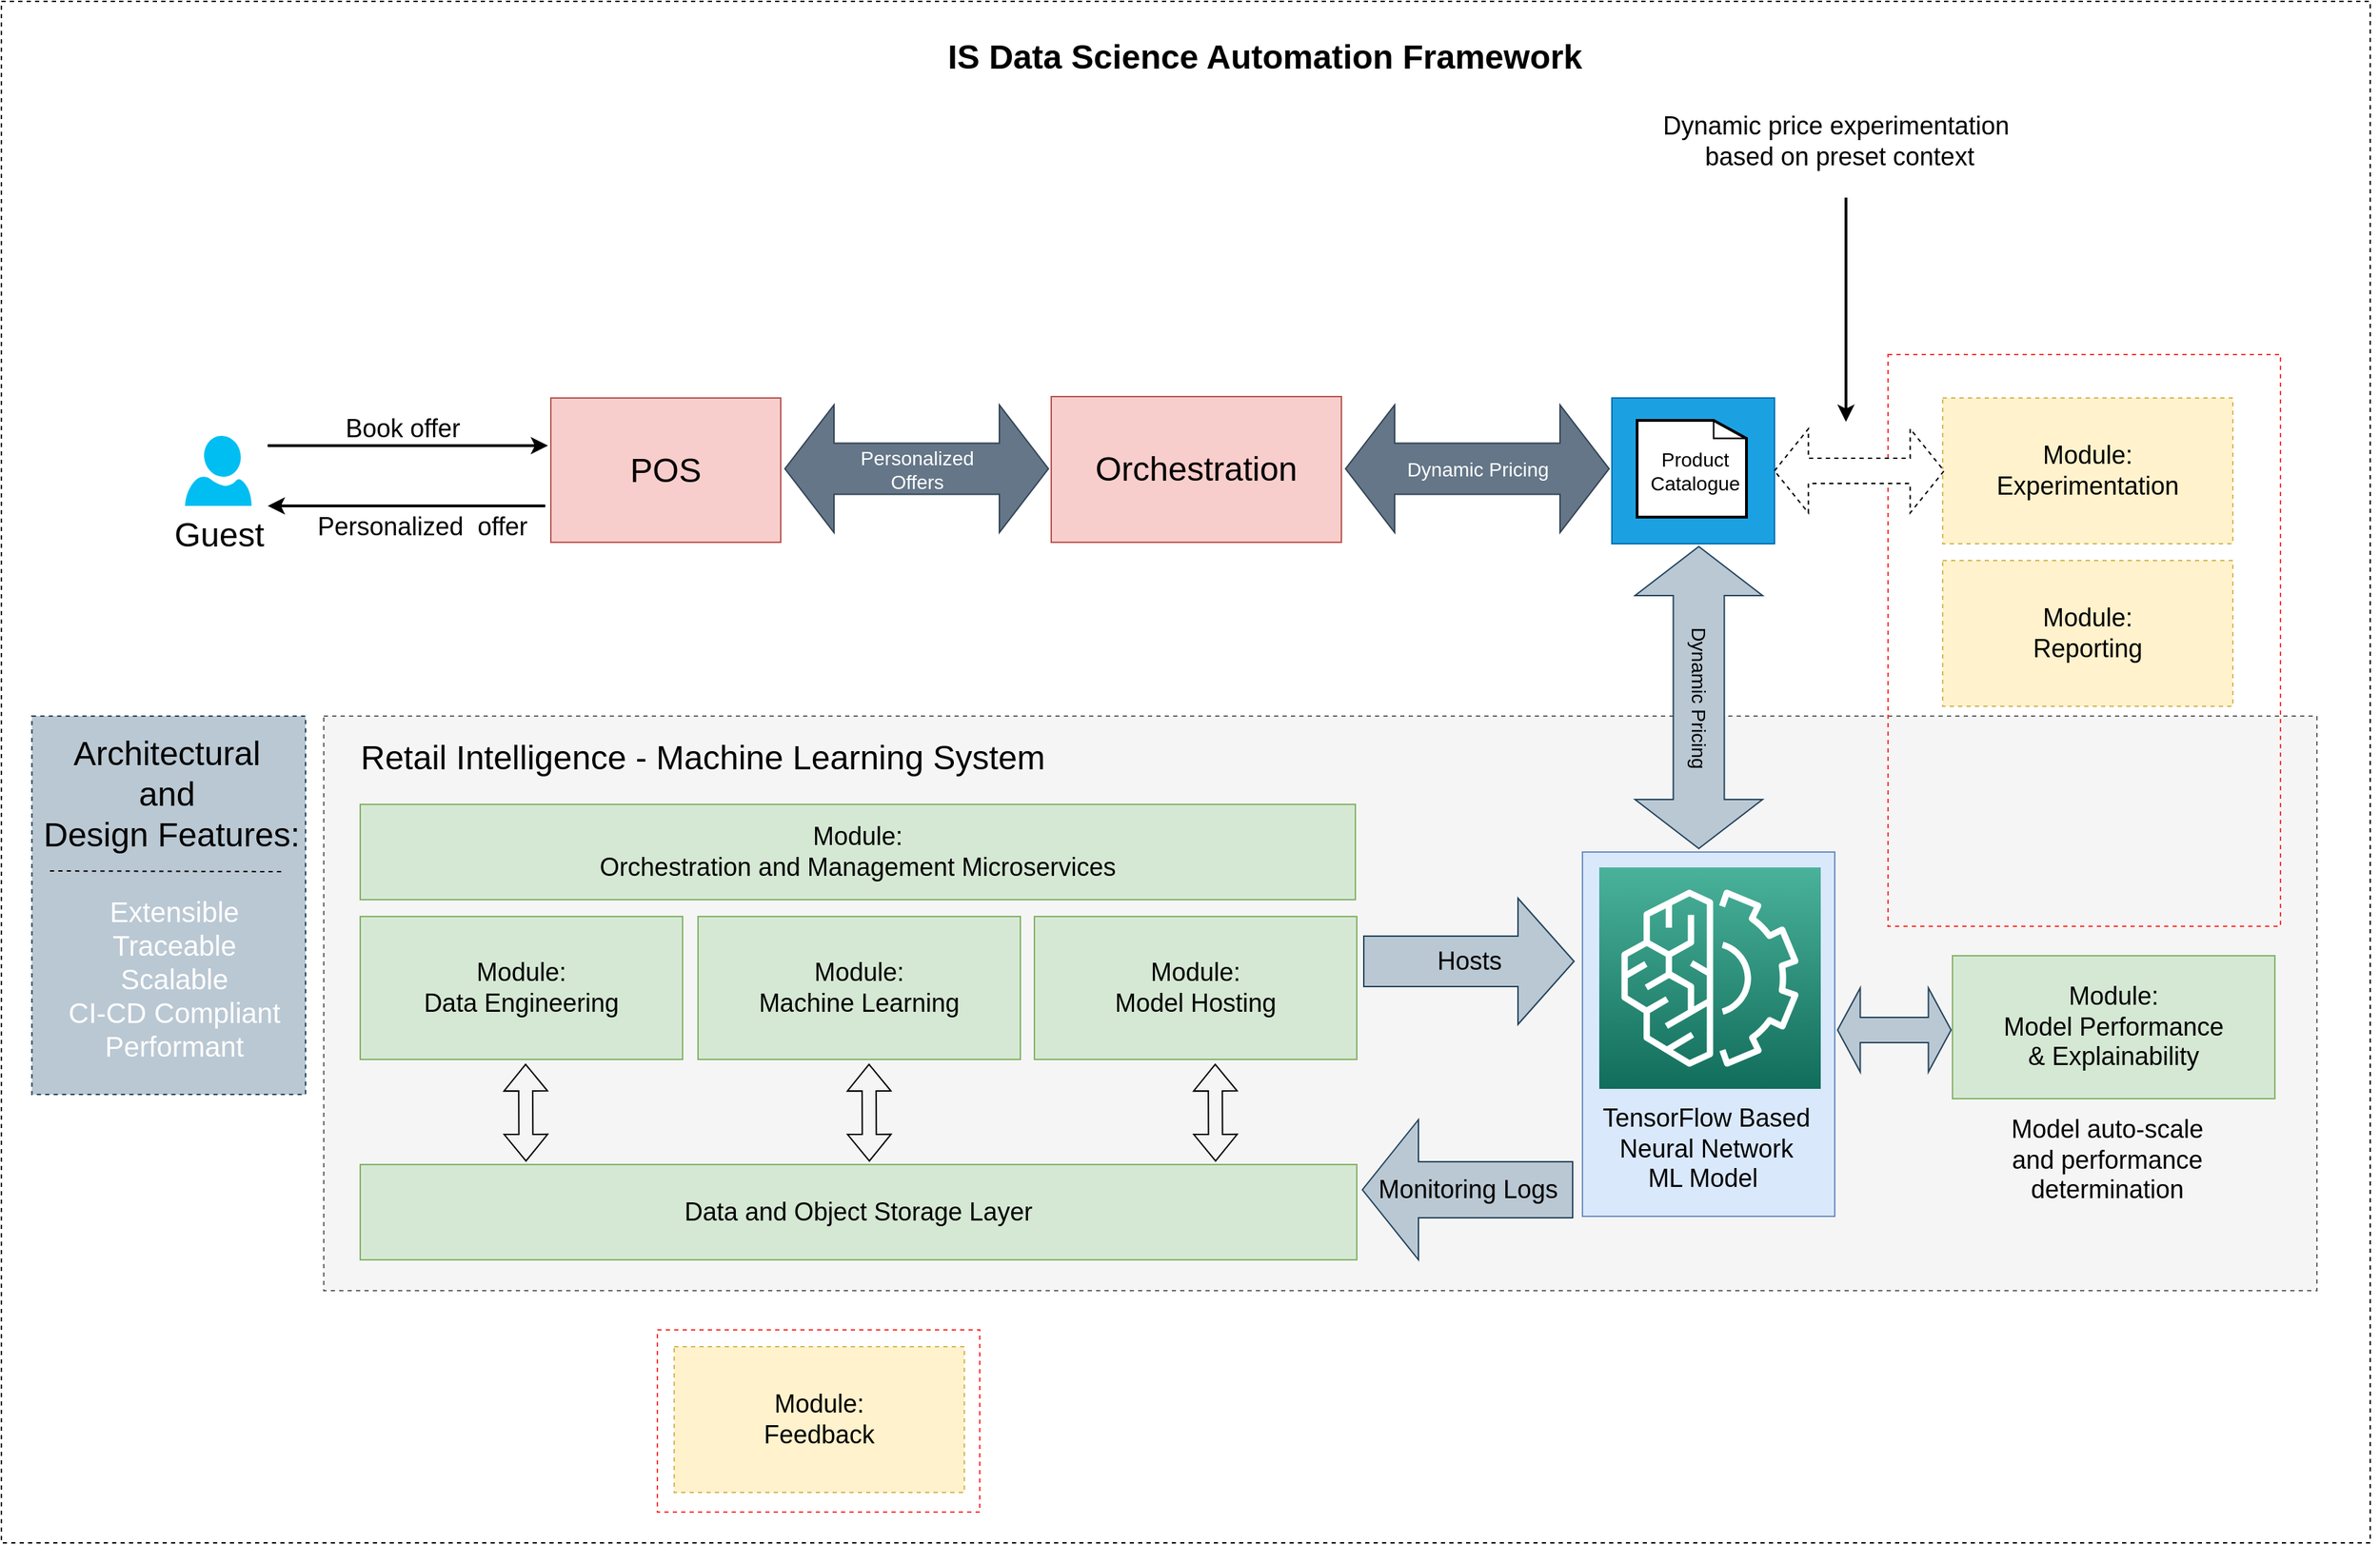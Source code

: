<mxfile version="21.1.5" type="github">
  <diagram name="Page-1" id="74b105a0-9070-1c63-61bc-23e55f88626e">
    <mxGraphModel dx="1764" dy="1044" grid="1" gridSize="10" guides="1" tooltips="1" connect="1" arrows="1" fold="1" page="1" pageScale="1.5" pageWidth="1169" pageHeight="826" background="none" math="0" shadow="0">
      <root>
        <mxCell id="0" style=";html=1;" />
        <mxCell id="1" style=";html=1;" parent="0" />
        <mxCell id="boQCoTf2LVf0JerHzZlF-68" value="" style="rounded=0;whiteSpace=wrap;html=1;dashed=1;" vertex="1" parent="1">
          <mxGeometry x="40" y="20" width="1690" height="1100" as="geometry" />
        </mxCell>
        <mxCell id="boQCoTf2LVf0JerHzZlF-67" value="" style="rounded=0;whiteSpace=wrap;html=1;fillColor=none;dashed=1;strokeColor=#FF3333;" vertex="1" parent="1">
          <mxGeometry x="508" y="968" width="230" height="130" as="geometry" />
        </mxCell>
        <mxCell id="boQCoTf2LVf0JerHzZlF-33" value="" style="rounded=0;whiteSpace=wrap;html=1;fillColor=#f5f5f5;dashed=1;strokeColor=#666666;fontColor=#333333;" vertex="1" parent="1">
          <mxGeometry x="270" y="530" width="1422" height="410" as="geometry" />
        </mxCell>
        <mxCell id="boQCoTf2LVf0JerHzZlF-29" value="" style="rounded=0;whiteSpace=wrap;html=1;fillColor=none;dashed=1;strokeColor=#FF3333;" vertex="1" parent="1">
          <mxGeometry x="1386" y="272" width="280" height="408" as="geometry" />
        </mxCell>
        <mxCell id="10b056a9c633e61c-30" value="IS Data Science Automation Framework" style="text;strokeColor=none;fillColor=none;html=1;fontSize=24;fontStyle=1;verticalAlign=middle;align=center;" parent="1" vertex="1">
          <mxGeometry x="146" y="40" width="1590" height="40" as="geometry" />
        </mxCell>
        <mxCell id="boQCoTf2LVf0JerHzZlF-1" value="&lt;font style=&quot;font-size: 24px;&quot;&gt;Guest&lt;/font&gt;" style="verticalLabelPosition=bottom;html=1;verticalAlign=top;align=center;strokeColor=none;fillColor=#00BEF2;shape=mxgraph.azure.user;" vertex="1" parent="1">
          <mxGeometry x="171" y="330" width="47.5" height="50" as="geometry" />
        </mxCell>
        <mxCell id="boQCoTf2LVf0JerHzZlF-5" value="&lt;font style=&quot;font-size: 24px;&quot;&gt;POS&lt;/font&gt;" style="rounded=0;whiteSpace=wrap;html=1;fillColor=#f8cecc;strokeColor=#b85450;" vertex="1" parent="1">
          <mxGeometry x="432" y="303" width="164" height="103" as="geometry" />
        </mxCell>
        <mxCell id="boQCoTf2LVf0JerHzZlF-6" value="" style="endArrow=classic;html=1;rounded=0;strokeWidth=2;" edge="1" parent="1">
          <mxGeometry width="50" height="50" relative="1" as="geometry">
            <mxPoint x="230" y="337" as="sourcePoint" />
            <mxPoint x="430" y="337" as="targetPoint" />
          </mxGeometry>
        </mxCell>
        <mxCell id="boQCoTf2LVf0JerHzZlF-7" value="" style="endArrow=classic;html=1;rounded=0;strokeWidth=2;" edge="1" parent="1">
          <mxGeometry width="50" height="50" relative="1" as="geometry">
            <mxPoint x="428" y="380" as="sourcePoint" />
            <mxPoint x="230" y="380" as="targetPoint" />
          </mxGeometry>
        </mxCell>
        <mxCell id="boQCoTf2LVf0JerHzZlF-8" value="&lt;font style=&quot;font-size: 18px;&quot;&gt;Book offer&lt;/font&gt;" style="text;html=1;align=center;verticalAlign=middle;resizable=0;points=[];autosize=1;strokeColor=none;fillColor=none;" vertex="1" parent="1">
          <mxGeometry x="271" y="305" width="110" height="40" as="geometry" />
        </mxCell>
        <mxCell id="boQCoTf2LVf0JerHzZlF-9" value="&lt;font style=&quot;font-size: 18px;&quot;&gt;Personalized&amp;nbsp; offer&lt;/font&gt;" style="text;html=1;align=center;verticalAlign=middle;resizable=0;points=[];autosize=1;strokeColor=none;fillColor=none;" vertex="1" parent="1">
          <mxGeometry x="255" y="375" width="170" height="40" as="geometry" />
        </mxCell>
        <mxCell id="boQCoTf2LVf0JerHzZlF-13" value="&lt;font style=&quot;font-size: 14px;&quot;&gt;Personalized&lt;br&gt;Offers&lt;/font&gt;" style="html=1;shadow=0;dashed=0;align=center;verticalAlign=middle;shape=mxgraph.arrows2.twoWayArrow;dy=0.6;dx=35;fillColor=#647687;fontColor=#ffffff;strokeColor=#314354;" vertex="1" parent="1">
          <mxGeometry x="599" y="308" width="188" height="91" as="geometry" />
        </mxCell>
        <mxCell id="boQCoTf2LVf0JerHzZlF-18" value="&lt;font style=&quot;font-size: 24px;&quot;&gt;Orchestration&lt;/font&gt;" style="rounded=0;whiteSpace=wrap;html=1;fillColor=#f8cecc;strokeColor=#b85450;" vertex="1" parent="1">
          <mxGeometry x="789" y="302" width="207" height="104" as="geometry" />
        </mxCell>
        <mxCell id="boQCoTf2LVf0JerHzZlF-19" value="&lt;span style=&quot;font-size: 14px;&quot;&gt;&lt;font color=&quot;#ffffff&quot;&gt;Dynamic Pricing&lt;/font&gt;&lt;/span&gt;" style="html=1;shadow=0;dashed=0;align=center;verticalAlign=middle;shape=mxgraph.arrows2.twoWayArrow;dy=0.6;dx=35;fillColor=#647687;strokeColor=#314354;fontColor=#ffffff;" vertex="1" parent="1">
          <mxGeometry x="999" y="308" width="188" height="91" as="geometry" />
        </mxCell>
        <mxCell id="boQCoTf2LVf0JerHzZlF-20" value="" style="rounded=0;whiteSpace=wrap;html=1;fillColor=#1ba1e2;fontColor=#ffffff;strokeColor=#006EAF;" vertex="1" parent="1">
          <mxGeometry x="1189" y="303" width="116" height="104" as="geometry" />
        </mxCell>
        <mxCell id="boQCoTf2LVf0JerHzZlF-22" value="" style="shape=mxgraph.cisco.misc.page_icon;html=1;pointerEvents=1;dashed=0;strokeWidth=2;verticalLabelPosition=bottom;verticalAlign=top;align=center;outlineConnect=0;" vertex="1" parent="1">
          <mxGeometry x="1207" y="319" width="78" height="69" as="geometry" />
        </mxCell>
        <mxCell id="boQCoTf2LVf0JerHzZlF-23" value="&lt;span style=&quot;font-size: 14px;&quot;&gt;Product&lt;br&gt;Catalogue&lt;/span&gt;" style="text;html=1;align=center;verticalAlign=middle;resizable=0;points=[];autosize=1;strokeColor=none;fillColor=none;" vertex="1" parent="1">
          <mxGeometry x="1203" y="330" width="90" height="50" as="geometry" />
        </mxCell>
        <mxCell id="boQCoTf2LVf0JerHzZlF-24" value="&lt;font style=&quot;font-size: 18px;&quot;&gt;Module: &lt;br&gt;Experimentation&lt;/font&gt;" style="rounded=0;whiteSpace=wrap;html=1;fillColor=#fff2cc;strokeColor=#d6b656;dashed=1;" vertex="1" parent="1">
          <mxGeometry x="1425" y="303" width="207" height="104" as="geometry" />
        </mxCell>
        <mxCell id="boQCoTf2LVf0JerHzZlF-25" value="&lt;font style=&quot;font-size: 18px;&quot;&gt;Module:&lt;br&gt;Reporting&lt;/font&gt;" style="rounded=0;whiteSpace=wrap;html=1;fillColor=#fff2cc;strokeColor=#d6b656;dashed=1;" vertex="1" parent="1">
          <mxGeometry x="1425" y="419" width="207" height="104" as="geometry" />
        </mxCell>
        <mxCell id="boQCoTf2LVf0JerHzZlF-28" value="" style="shape=doubleArrow;whiteSpace=wrap;html=1;dashed=1;" vertex="1" parent="1">
          <mxGeometry x="1305" y="325" width="121" height="60" as="geometry" />
        </mxCell>
        <mxCell id="boQCoTf2LVf0JerHzZlF-30" value="&lt;font style=&quot;font-size: 18px;&quot;&gt;Dynamic price experimentation&amp;nbsp;&lt;br&gt;based on preset context&lt;br&gt;&lt;/font&gt;" style="text;html=1;align=center;verticalAlign=middle;resizable=0;points=[];autosize=1;strokeColor=none;fillColor=none;" vertex="1" parent="1">
          <mxGeometry x="1211" y="90" width="280" height="60" as="geometry" />
        </mxCell>
        <mxCell id="boQCoTf2LVf0JerHzZlF-31" value="" style="endArrow=classic;html=1;rounded=0;strokeWidth=2;" edge="1" parent="1">
          <mxGeometry width="50" height="50" relative="1" as="geometry">
            <mxPoint x="1356" y="160" as="sourcePoint" />
            <mxPoint x="1356" y="320" as="targetPoint" />
          </mxGeometry>
        </mxCell>
        <mxCell id="boQCoTf2LVf0JerHzZlF-39" value="&lt;font style=&quot;font-size: 18px;&quot;&gt;Data and Object Storage Layer&lt;/font&gt;" style="rounded=0;whiteSpace=wrap;html=1;fillColor=#d5e8d4;strokeColor=#82b366;" vertex="1" parent="1">
          <mxGeometry x="296" y="850" width="711" height="68" as="geometry" />
        </mxCell>
        <mxCell id="boQCoTf2LVf0JerHzZlF-41" value="" style="group" vertex="1" connectable="0" parent="1">
          <mxGeometry x="1168" y="627" width="180" height="260" as="geometry" />
        </mxCell>
        <mxCell id="boQCoTf2LVf0JerHzZlF-40" value="" style="rounded=0;whiteSpace=wrap;html=1;fillColor=#dae8fc;strokeColor=#6c8ebf;" vertex="1" parent="boQCoTf2LVf0JerHzZlF-41">
          <mxGeometry width="180" height="260" as="geometry" />
        </mxCell>
        <mxCell id="boQCoTf2LVf0JerHzZlF-37" value="" style="sketch=0;points=[[0,0,0],[0.25,0,0],[0.5,0,0],[0.75,0,0],[1,0,0],[0,1,0],[0.25,1,0],[0.5,1,0],[0.75,1,0],[1,1,0],[0,0.25,0],[0,0.5,0],[0,0.75,0],[1,0.25,0],[1,0.5,0],[1,0.75,0]];outlineConnect=0;fontColor=#232F3E;gradientColor=#4AB29A;gradientDirection=north;fillColor=#116D5B;strokeColor=#ffffff;dashed=0;verticalLabelPosition=bottom;verticalAlign=top;align=center;html=1;fontSize=12;fontStyle=0;aspect=fixed;shape=mxgraph.aws4.resourceIcon;resIcon=mxgraph.aws4.machine_learning;" vertex="1" parent="boQCoTf2LVf0JerHzZlF-41">
          <mxGeometry x="12" y="11" width="158" height="158" as="geometry" />
        </mxCell>
        <mxCell id="boQCoTf2LVf0JerHzZlF-38" value="&lt;font style=&quot;font-size: 18px;&quot;&gt;TensorFlow Based&lt;br&gt;Neural Network&lt;br&gt;ML Model&amp;nbsp;&lt;br&gt;&lt;/font&gt;" style="text;html=1;align=center;verticalAlign=middle;resizable=0;points=[];autosize=1;strokeColor=none;fillColor=none;" vertex="1" parent="boQCoTf2LVf0JerHzZlF-41">
          <mxGeometry x="3" y="172" width="170" height="80" as="geometry" />
        </mxCell>
        <mxCell id="boQCoTf2LVf0JerHzZlF-42" value="&lt;font style=&quot;font-size: 18px;&quot;&gt;Module:&lt;br&gt;Orchestration and Management Microservices&lt;br&gt;&lt;/font&gt;" style="rounded=0;whiteSpace=wrap;html=1;fillColor=#d5e8d4;strokeColor=#82b366;" vertex="1" parent="1">
          <mxGeometry x="296" y="593" width="710" height="68" as="geometry" />
        </mxCell>
        <mxCell id="boQCoTf2LVf0JerHzZlF-43" value="&lt;font style=&quot;font-size: 18px;&quot;&gt;Module:&lt;br&gt;Data Engineering&lt;br&gt;&lt;/font&gt;" style="rounded=0;whiteSpace=wrap;html=1;fillColor=#d5e8d4;strokeColor=#82b366;" vertex="1" parent="1">
          <mxGeometry x="296" y="673" width="230" height="102" as="geometry" />
        </mxCell>
        <mxCell id="boQCoTf2LVf0JerHzZlF-47" value="&lt;span style=&quot;font-size: 14px;&quot;&gt;Dynamic Pricing&lt;/span&gt;" style="html=1;shadow=0;dashed=0;align=center;verticalAlign=middle;shape=mxgraph.arrows2.twoWayArrow;dy=0.6;dx=35;rotation=90;fillColor=#bac8d3;strokeColor=#23445d;" vertex="1" parent="1">
          <mxGeometry x="1143.25" y="471.25" width="215.5" height="91" as="geometry" />
        </mxCell>
        <mxCell id="boQCoTf2LVf0JerHzZlF-51" value="&lt;font style=&quot;font-size: 18px;&quot;&gt;Module:&lt;br&gt;Machine Learning&lt;br&gt;&lt;/font&gt;" style="rounded=0;whiteSpace=wrap;html=1;fillColor=#d5e8d4;strokeColor=#82b366;" vertex="1" parent="1">
          <mxGeometry x="537" y="673" width="230" height="102" as="geometry" />
        </mxCell>
        <mxCell id="boQCoTf2LVf0JerHzZlF-52" value="&lt;font style=&quot;font-size: 18px;&quot;&gt;Module:&lt;br&gt;Model Hosting&lt;br&gt;&lt;/font&gt;" style="rounded=0;whiteSpace=wrap;html=1;fillColor=#d5e8d4;strokeColor=#82b366;" vertex="1" parent="1">
          <mxGeometry x="777" y="673" width="230" height="102" as="geometry" />
        </mxCell>
        <mxCell id="boQCoTf2LVf0JerHzZlF-54" value="&lt;font style=&quot;font-size: 18px;&quot;&gt;Hosts&lt;/font&gt;" style="html=1;shadow=0;dashed=0;align=center;verticalAlign=middle;shape=mxgraph.arrows2.arrow;dy=0.6;dx=40;notch=0;fillColor=#bac8d3;strokeColor=#23445d;" vertex="1" parent="1">
          <mxGeometry x="1012" y="660" width="150" height="90" as="geometry" />
        </mxCell>
        <mxCell id="boQCoTf2LVf0JerHzZlF-55" value="&lt;font style=&quot;font-size: 18px;&quot;&gt;Monitoring Logs&lt;/font&gt;" style="html=1;shadow=0;dashed=0;align=center;verticalAlign=middle;shape=mxgraph.arrows2.arrow;dy=0.6;dx=40;flipH=1;notch=0;fillColor=#bac8d3;strokeColor=#23445d;" vertex="1" parent="1">
          <mxGeometry x="1011" y="818" width="150" height="100" as="geometry" />
        </mxCell>
        <mxCell id="boQCoTf2LVf0JerHzZlF-59" value="&lt;font style=&quot;font-size: 18px;&quot;&gt;Module:&lt;br&gt;Model Performance&lt;br&gt;&amp;amp; Explainability&lt;br&gt;&lt;/font&gt;" style="rounded=0;whiteSpace=wrap;html=1;fillColor=#d5e8d4;strokeColor=#82b366;" vertex="1" parent="1">
          <mxGeometry x="1432" y="701" width="230" height="102" as="geometry" />
        </mxCell>
        <mxCell id="boQCoTf2LVf0JerHzZlF-60" value="" style="shape=doubleArrow;whiteSpace=wrap;html=1;fillColor=#bac8d3;strokeColor=#23445d;" vertex="1" parent="1">
          <mxGeometry x="1350" y="724" width="81" height="60" as="geometry" />
        </mxCell>
        <mxCell id="boQCoTf2LVf0JerHzZlF-63" value="" style="shape=flexArrow;endArrow=classic;startArrow=classic;html=1;rounded=0;entryX=0.394;entryY=0.027;entryDx=0;entryDy=0;entryPerimeter=0;" edge="1" parent="1">
          <mxGeometry width="100" height="100" relative="1" as="geometry">
            <mxPoint x="414" y="778" as="sourcePoint" />
            <mxPoint x="414.268" y="847.99" as="targetPoint" />
          </mxGeometry>
        </mxCell>
        <mxCell id="boQCoTf2LVf0JerHzZlF-64" value="" style="shape=flexArrow;endArrow=classic;startArrow=classic;html=1;rounded=0;entryX=0.394;entryY=0.027;entryDx=0;entryDy=0;entryPerimeter=0;" edge="1" parent="1">
          <mxGeometry width="100" height="100" relative="1" as="geometry">
            <mxPoint x="659" y="778" as="sourcePoint" />
            <mxPoint x="659.268" y="847.99" as="targetPoint" />
          </mxGeometry>
        </mxCell>
        <mxCell id="boQCoTf2LVf0JerHzZlF-65" value="" style="shape=flexArrow;endArrow=classic;startArrow=classic;html=1;rounded=0;entryX=0.394;entryY=0.027;entryDx=0;entryDy=0;entryPerimeter=0;" edge="1" parent="1">
          <mxGeometry width="100" height="100" relative="1" as="geometry">
            <mxPoint x="906" y="778" as="sourcePoint" />
            <mxPoint x="906.268" y="847.99" as="targetPoint" />
          </mxGeometry>
        </mxCell>
        <mxCell id="boQCoTf2LVf0JerHzZlF-66" value="&lt;font style=&quot;font-size: 18px;&quot;&gt;Module: &lt;br&gt;Feedback&lt;br&gt;&lt;/font&gt;" style="rounded=0;whiteSpace=wrap;html=1;fillColor=#fff2cc;strokeColor=#d6b656;dashed=1;" vertex="1" parent="1">
          <mxGeometry x="520" y="980" width="207" height="104" as="geometry" />
        </mxCell>
        <mxCell id="boQCoTf2LVf0JerHzZlF-69" value="&lt;font style=&quot;font-size: 24px;&quot;&gt;Retail Intelligence - Machine Learning System&lt;/font&gt;" style="text;html=1;align=center;verticalAlign=middle;resizable=0;points=[];autosize=1;strokeColor=none;fillColor=none;" vertex="1" parent="1">
          <mxGeometry x="285" y="540" width="510" height="40" as="geometry" />
        </mxCell>
        <mxCell id="boQCoTf2LVf0JerHzZlF-70" value="" style="rounded=0;whiteSpace=wrap;html=1;fillColor=#bac8d3;dashed=1;strokeColor=#23445d;" vertex="1" parent="1">
          <mxGeometry x="61.75" y="530" width="195.25" height="270" as="geometry" />
        </mxCell>
        <mxCell id="boQCoTf2LVf0JerHzZlF-71" value="&lt;font style=&quot;font-size: 24px;&quot;&gt;Architectural&amp;nbsp;&lt;br&gt;and&amp;nbsp;&lt;br&gt;Design Features:&lt;br&gt;&lt;/font&gt;" style="text;html=1;align=center;verticalAlign=middle;resizable=0;points=[];autosize=1;strokeColor=none;fillColor=none;" vertex="1" parent="1">
          <mxGeometry x="56" y="536" width="210" height="100" as="geometry" />
        </mxCell>
        <mxCell id="boQCoTf2LVf0JerHzZlF-72" value="&lt;font style=&quot;&quot;&gt;&lt;font style=&quot;font-size: 20px;&quot;&gt;Extensible&lt;br&gt;Traceable&lt;br&gt;Scalable&lt;br&gt;CI-CD Compliant&lt;br&gt;Performant&lt;/font&gt;&lt;br&gt;&lt;/font&gt;" style="text;html=1;align=center;verticalAlign=middle;resizable=0;points=[];autosize=1;strokeColor=none;fillColor=none;fontColor=#FFFFFF;" vertex="1" parent="1">
          <mxGeometry x="78" y="652" width="170" height="130" as="geometry" />
        </mxCell>
        <mxCell id="boQCoTf2LVf0JerHzZlF-73" value="" style="endArrow=none;html=1;rounded=0;exitX=0.122;exitY=1.055;exitDx=0;exitDy=0;exitPerimeter=0;dashed=1;" edge="1" parent="1">
          <mxGeometry width="50" height="50" relative="1" as="geometry">
            <mxPoint x="74.62" y="640.5" as="sourcePoint" />
            <mxPoint x="240" y="641" as="targetPoint" />
          </mxGeometry>
        </mxCell>
        <mxCell id="boQCoTf2LVf0JerHzZlF-74" value="&lt;font style=&quot;font-size: 18px;&quot;&gt;Model auto-scale &lt;br&gt;and performance &lt;br&gt;determination&lt;br&gt;&lt;/font&gt;" style="text;html=1;align=center;verticalAlign=middle;resizable=0;points=[];autosize=1;strokeColor=none;fillColor=none;" vertex="1" parent="1">
          <mxGeometry x="1462" y="807" width="160" height="80" as="geometry" />
        </mxCell>
      </root>
    </mxGraphModel>
  </diagram>
</mxfile>

